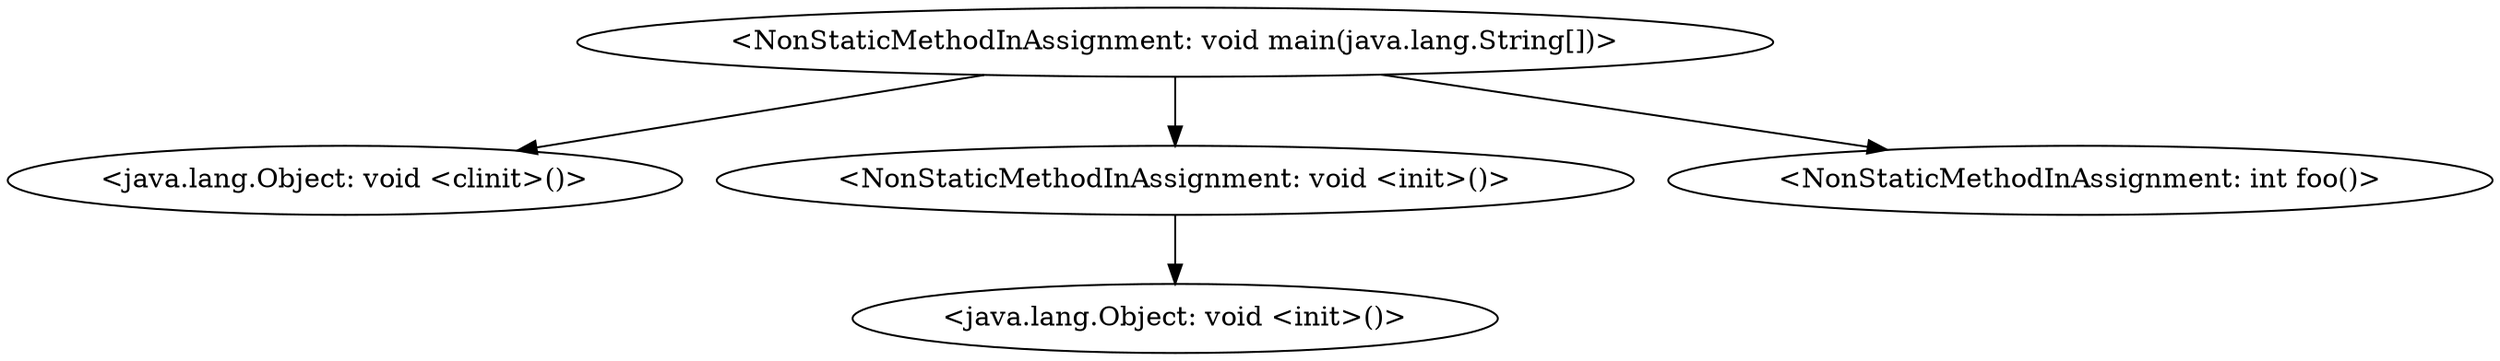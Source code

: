 digraph "call-graph" {
    "<NonStaticMethodInAssignment: void main(java.lang.String[])>"
    "<java.lang.Object: void <clinit>()>"
    "<NonStaticMethodInAssignment: void main(java.lang.String[])>"->"<java.lang.Object: void <clinit>()>";
    "<NonStaticMethodInAssignment: void <init>()>"
    "<NonStaticMethodInAssignment: void main(java.lang.String[])>"->"<NonStaticMethodInAssignment: void <init>()>";
    "<NonStaticMethodInAssignment: int foo()>"
    "<NonStaticMethodInAssignment: void main(java.lang.String[])>"->"<NonStaticMethodInAssignment: int foo()>";
    "<java.lang.Object: void <init>()>"
    "<NonStaticMethodInAssignment: void <init>()>"->"<java.lang.Object: void <init>()>";
}
